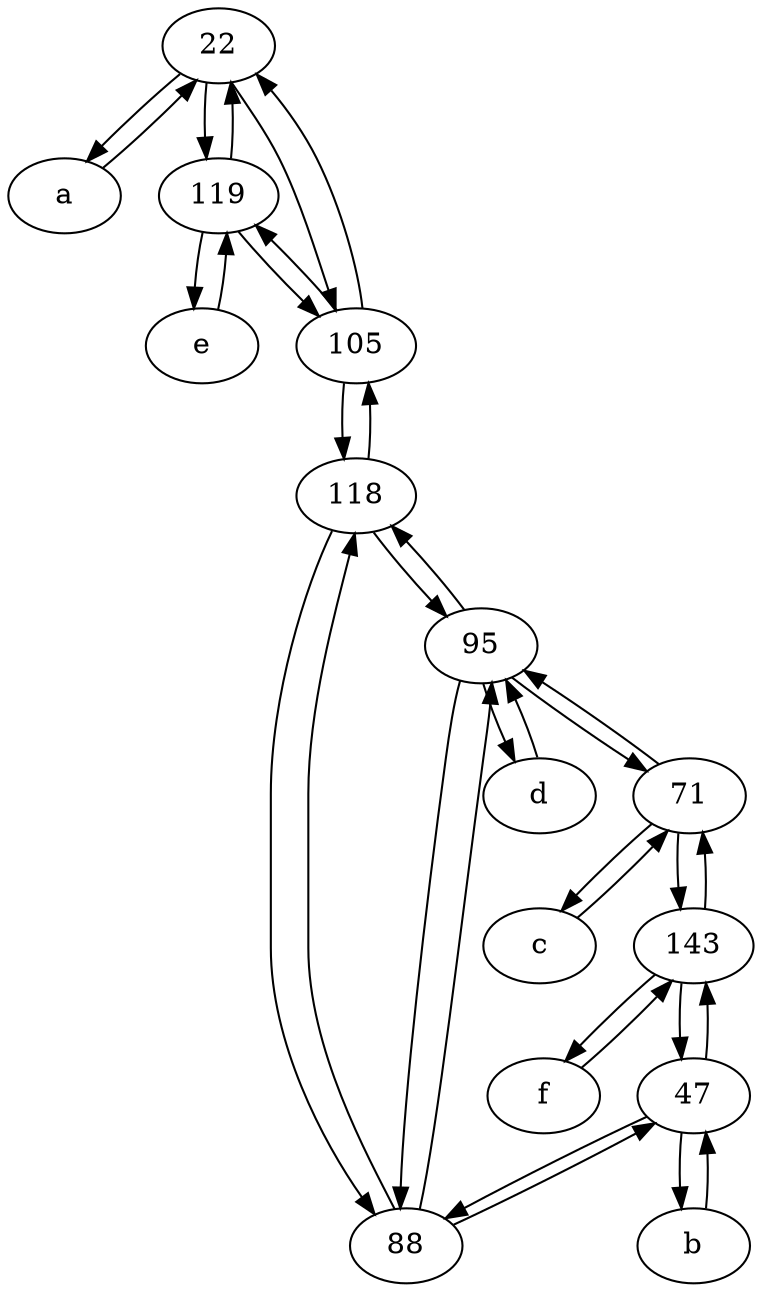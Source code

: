 digraph  {
	22;
	e [pos="30,50!"];
	a [pos="40,10!"];
	119;
	105;
	f [pos="15,45!"];
	71;
	47;
	b [pos="50,20!"];
	c [pos="20,10!"];
	118;
	88;
	143;
	d [pos="20,30!"];
	95;
	118 -> 95;
	95 -> d;
	118 -> 105;
	22 -> 105;
	119 -> e;
	47 -> 143;
	143 -> 47;
	105 -> 119;
	143 -> 71;
	95 -> 88;
	88 -> 118;
	118 -> 88;
	71 -> 143;
	119 -> 105;
	e -> 119;
	95 -> 71;
	105 -> 118;
	47 -> b;
	143 -> f;
	71 -> c;
	88 -> 95;
	c -> 71;
	22 -> a;
	b -> 47;
	47 -> 88;
	88 -> 47;
	119 -> 22;
	105 -> 22;
	95 -> 118;
	f -> 143;
	d -> 95;
	71 -> 95;
	22 -> 119;
	a -> 22;

	}